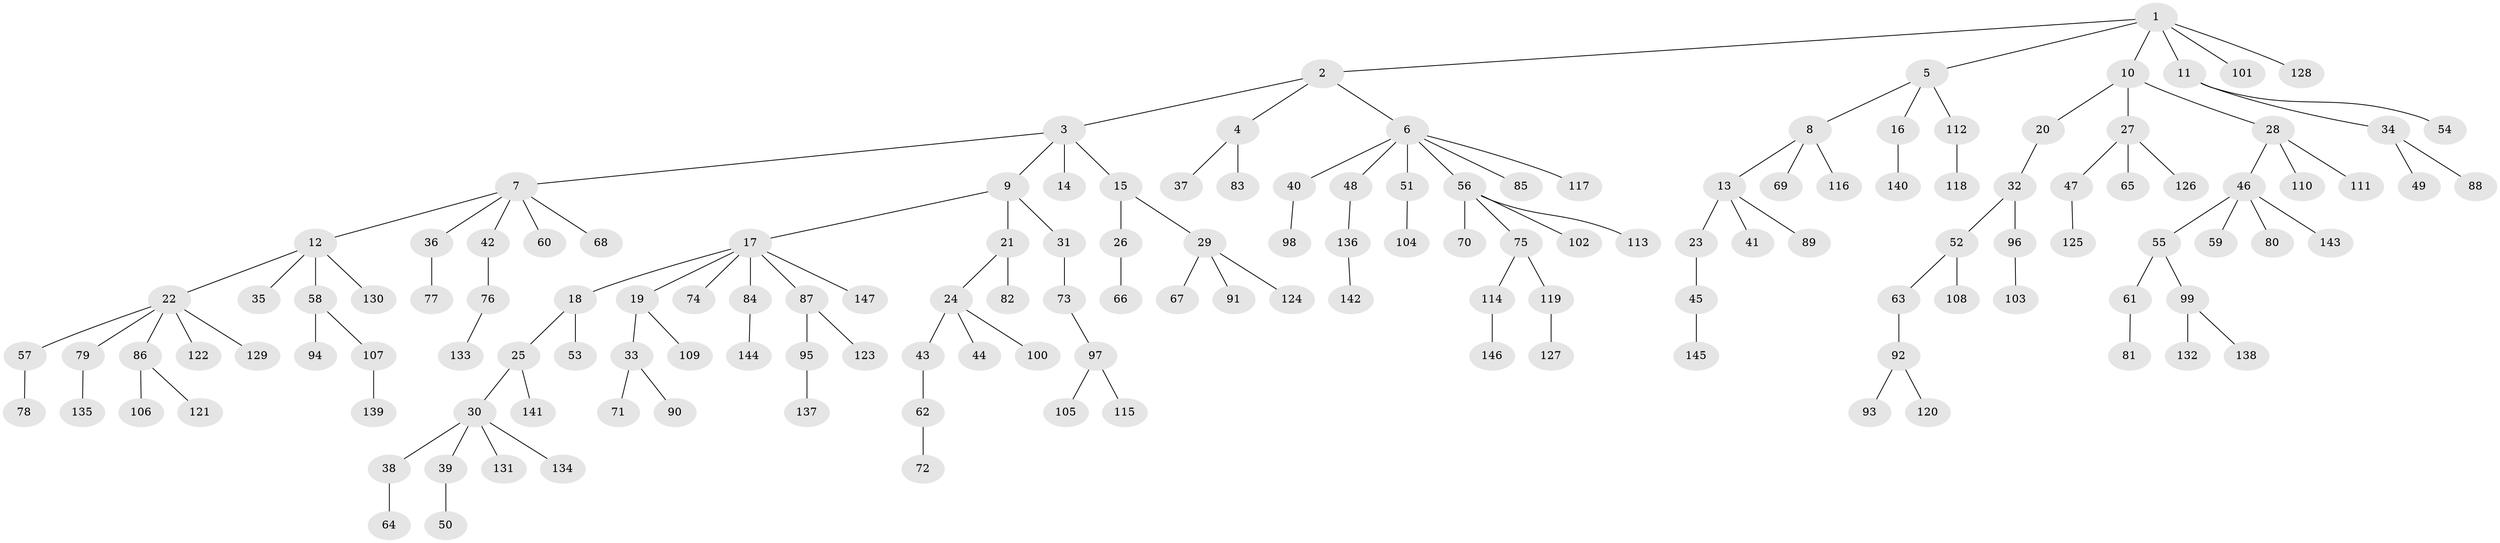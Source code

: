 // coarse degree distribution, {1: 0.896551724137931, 2: 0.08620689655172414, 52: 0.017241379310344827}
// Generated by graph-tools (version 1.1) at 2025/56/03/04/25 21:56:09]
// undirected, 147 vertices, 146 edges
graph export_dot {
graph [start="1"]
  node [color=gray90,style=filled];
  1;
  2;
  3;
  4;
  5;
  6;
  7;
  8;
  9;
  10;
  11;
  12;
  13;
  14;
  15;
  16;
  17;
  18;
  19;
  20;
  21;
  22;
  23;
  24;
  25;
  26;
  27;
  28;
  29;
  30;
  31;
  32;
  33;
  34;
  35;
  36;
  37;
  38;
  39;
  40;
  41;
  42;
  43;
  44;
  45;
  46;
  47;
  48;
  49;
  50;
  51;
  52;
  53;
  54;
  55;
  56;
  57;
  58;
  59;
  60;
  61;
  62;
  63;
  64;
  65;
  66;
  67;
  68;
  69;
  70;
  71;
  72;
  73;
  74;
  75;
  76;
  77;
  78;
  79;
  80;
  81;
  82;
  83;
  84;
  85;
  86;
  87;
  88;
  89;
  90;
  91;
  92;
  93;
  94;
  95;
  96;
  97;
  98;
  99;
  100;
  101;
  102;
  103;
  104;
  105;
  106;
  107;
  108;
  109;
  110;
  111;
  112;
  113;
  114;
  115;
  116;
  117;
  118;
  119;
  120;
  121;
  122;
  123;
  124;
  125;
  126;
  127;
  128;
  129;
  130;
  131;
  132;
  133;
  134;
  135;
  136;
  137;
  138;
  139;
  140;
  141;
  142;
  143;
  144;
  145;
  146;
  147;
  1 -- 2;
  1 -- 5;
  1 -- 10;
  1 -- 11;
  1 -- 101;
  1 -- 128;
  2 -- 3;
  2 -- 4;
  2 -- 6;
  3 -- 7;
  3 -- 9;
  3 -- 14;
  3 -- 15;
  4 -- 37;
  4 -- 83;
  5 -- 8;
  5 -- 16;
  5 -- 112;
  6 -- 40;
  6 -- 48;
  6 -- 51;
  6 -- 56;
  6 -- 85;
  6 -- 117;
  7 -- 12;
  7 -- 36;
  7 -- 42;
  7 -- 60;
  7 -- 68;
  8 -- 13;
  8 -- 69;
  8 -- 116;
  9 -- 17;
  9 -- 21;
  9 -- 31;
  10 -- 20;
  10 -- 27;
  10 -- 28;
  11 -- 34;
  11 -- 54;
  12 -- 22;
  12 -- 35;
  12 -- 58;
  12 -- 130;
  13 -- 23;
  13 -- 41;
  13 -- 89;
  15 -- 26;
  15 -- 29;
  16 -- 140;
  17 -- 18;
  17 -- 19;
  17 -- 74;
  17 -- 84;
  17 -- 87;
  17 -- 147;
  18 -- 25;
  18 -- 53;
  19 -- 33;
  19 -- 109;
  20 -- 32;
  21 -- 24;
  21 -- 82;
  22 -- 57;
  22 -- 79;
  22 -- 86;
  22 -- 122;
  22 -- 129;
  23 -- 45;
  24 -- 43;
  24 -- 44;
  24 -- 100;
  25 -- 30;
  25 -- 141;
  26 -- 66;
  27 -- 47;
  27 -- 65;
  27 -- 126;
  28 -- 46;
  28 -- 110;
  28 -- 111;
  29 -- 67;
  29 -- 91;
  29 -- 124;
  30 -- 38;
  30 -- 39;
  30 -- 131;
  30 -- 134;
  31 -- 73;
  32 -- 52;
  32 -- 96;
  33 -- 71;
  33 -- 90;
  34 -- 49;
  34 -- 88;
  36 -- 77;
  38 -- 64;
  39 -- 50;
  40 -- 98;
  42 -- 76;
  43 -- 62;
  45 -- 145;
  46 -- 55;
  46 -- 59;
  46 -- 80;
  46 -- 143;
  47 -- 125;
  48 -- 136;
  51 -- 104;
  52 -- 63;
  52 -- 108;
  55 -- 61;
  55 -- 99;
  56 -- 70;
  56 -- 75;
  56 -- 102;
  56 -- 113;
  57 -- 78;
  58 -- 94;
  58 -- 107;
  61 -- 81;
  62 -- 72;
  63 -- 92;
  73 -- 97;
  75 -- 114;
  75 -- 119;
  76 -- 133;
  79 -- 135;
  84 -- 144;
  86 -- 106;
  86 -- 121;
  87 -- 95;
  87 -- 123;
  92 -- 93;
  92 -- 120;
  95 -- 137;
  96 -- 103;
  97 -- 105;
  97 -- 115;
  99 -- 132;
  99 -- 138;
  107 -- 139;
  112 -- 118;
  114 -- 146;
  119 -- 127;
  136 -- 142;
}
